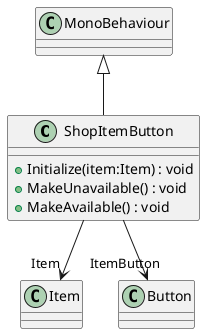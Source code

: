 @startuml
class ShopItemButton {
    + Initialize(item:Item) : void
    + MakeUnavailable() : void
    + MakeAvailable() : void
}
MonoBehaviour <|-- ShopItemButton
ShopItemButton --> "Item" Item
ShopItemButton --> "ItemButton" Button
@enduml
